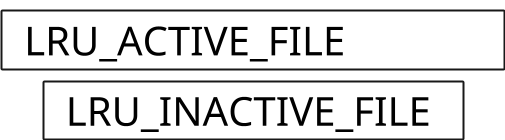 @startuml

skinparam ComponentStyle rectangle
hide stereotype
scale 1/5

skinparam Component {
    FontSize 200
    FontColor black
    RoundCorner 10
    BorderThickness 10
    BackgroundColor transparent
    BorderThickness<<text>> 0
    BackgroundColor<<text>> transparent
    FontColor<<box>> transparent
}


skinparam Rectangle {
    FontSize 0
    FontColor black
    RoundCorner 10
    BorderThickness 0
    BackgroundColor transparent
    BorderThickness<<text>> 0
    BackgroundColor<<text>> transparent
    FontColor<<box>> transparent
}


skinparam Package {
    FontSize 200
    FontColor black
    RoundCorner 10
    BorderThickness 0
    BackgroundColor transparent
    BorderThickness<<text>> 0
    BackgroundColor<<text>> transparent
    FontColor<<box>> transparent
}

	component "  LRU_ACTIVE_FILE\t\t" as r0 #transparent
	component "  LRU_INACTIVE_FILE\t" as r1 #transparent
r0-down[hidden]-r1

@enduml
